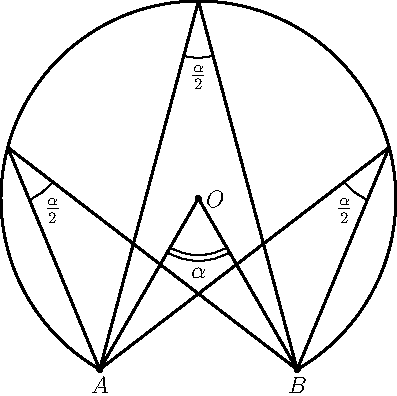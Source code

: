 import geometry; size(7cm,0);
point A=(-1,0), B=(1,0);
dot("$A$", A, S); dot("$B$", B, S);
pen bpp=linewidth(bp);

arc Ac=arcsubtended(A,B,30); draw(Ac, bpp);
dot("$O$", Ac.el.C);
markarc("$\alpha$", Ac, n=2, radius=1cm,
        sectorpen=bpp, markpen=currentpen);

for (int i=0; i < 3; ++i) {
  point M=relpoint(Ac, 0.25+0.25*i);
  draw(M--A^^M--B, linewidth(bp));
  markangle("$\frac{\alpha}{2}$", A, M, B); }
